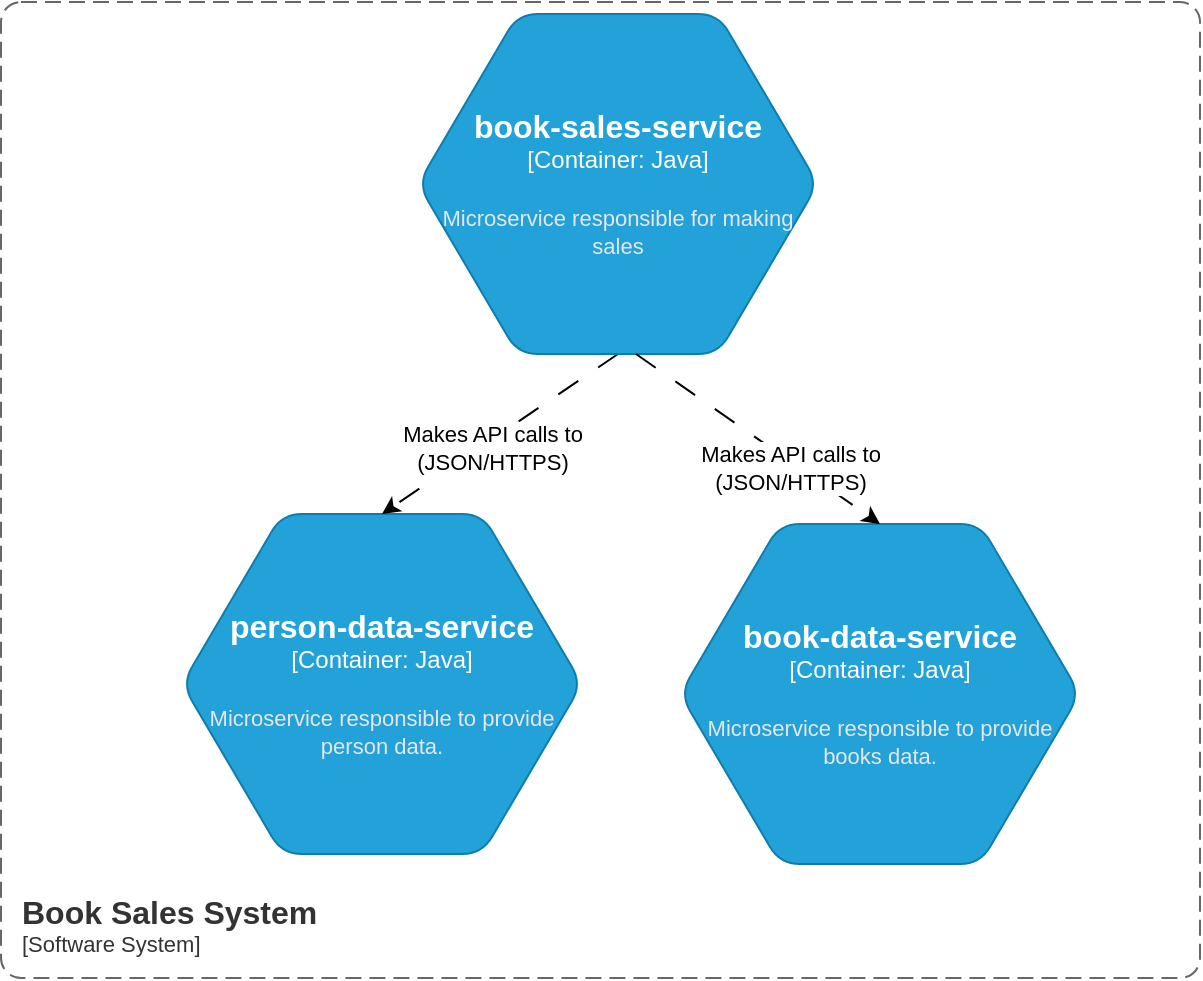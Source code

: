 <mxfile version="24.0.7" type="device" pages="4">
  <diagram name="Container Diagram" id="b1TWst7_o8Z0XbVy6hoY">
    <mxGraphModel dx="1674" dy="710" grid="0" gridSize="10" guides="1" tooltips="1" connect="1" arrows="1" fold="1" page="1" pageScale="1" pageWidth="827" pageHeight="1169" math="0" shadow="0">
      <root>
        <mxCell id="0" />
        <mxCell id="1" parent="0" />
        <object placeholders="1" c4Type="person-data-service" c4Container="Container" c4Technology="Java" c4Description="Microservice responsible to provide person data." label="&lt;font style=&quot;font-size: 16px&quot;&gt;&lt;b&gt;%c4Type%&lt;/b&gt;&lt;/font&gt;&lt;div&gt;[%c4Container%:&amp;nbsp;%c4Technology%]&lt;/div&gt;&lt;br&gt;&lt;div&gt;&lt;font style=&quot;font-size: 11px&quot;&gt;&lt;font color=&quot;#E6E6E6&quot;&gt;%c4Description%&lt;/font&gt;&lt;/div&gt;" id="0eAzadirAm7dEHVkd-tl-1">
          <mxCell style="shape=hexagon;size=50;perimeter=hexagonPerimeter2;whiteSpace=wrap;html=1;fixedSize=1;rounded=1;labelBackgroundColor=none;fillColor=#23A2D9;fontSize=12;fontColor=#ffffff;align=center;strokeColor=#0E7DAD;metaEdit=1;points=[[0.5,0,0],[1,0.25,0],[1,0.5,0],[1,0.75,0],[0.5,1,0],[0,0.75,0],[0,0.5,0],[0,0.25,0]];resizable=0;" parent="1" vertex="1">
            <mxGeometry x="132" y="300" width="200" height="170" as="geometry" />
          </mxCell>
        </object>
        <object placeholders="1" c4Type="book-data-service" c4Container="Container" c4Technology="Java" c4Description="Microservice responsible to provide books data. " label="&lt;font style=&quot;font-size: 16px&quot;&gt;&lt;b&gt;%c4Type%&lt;/b&gt;&lt;/font&gt;&lt;div&gt;[%c4Container%:&amp;nbsp;%c4Technology%]&lt;/div&gt;&lt;br&gt;&lt;div&gt;&lt;font style=&quot;font-size: 11px&quot;&gt;&lt;font color=&quot;#E6E6E6&quot;&gt;%c4Description%&lt;/font&gt;&lt;/div&gt;" id="0eAzadirAm7dEHVkd-tl-2">
          <mxCell style="shape=hexagon;size=50;perimeter=hexagonPerimeter2;whiteSpace=wrap;html=1;fixedSize=1;rounded=1;labelBackgroundColor=none;fillColor=#23A2D9;fontSize=12;fontColor=#ffffff;align=center;strokeColor=#0E7DAD;metaEdit=1;points=[[0.5,0,0],[1,0.25,0],[1,0.5,0],[1,0.75,0],[0.5,1,0],[0,0.75,0],[0,0.5,0],[0,0.25,0]];resizable=0;" parent="1" vertex="1">
            <mxGeometry x="381" y="305" width="200" height="170" as="geometry" />
          </mxCell>
        </object>
        <mxCell id="0eAzadirAm7dEHVkd-tl-4" style="rounded=0;orthogonalLoop=1;jettySize=auto;html=1;dashed=1;dashPattern=12 12;exitX=0.5;exitY=1;exitDx=0;exitDy=0;exitPerimeter=0;entryX=0.5;entryY=0;entryDx=0;entryDy=0;entryPerimeter=0;" parent="1" source="0eAzadirAm7dEHVkd-tl-3" target="0eAzadirAm7dEHVkd-tl-1" edge="1">
          <mxGeometry relative="1" as="geometry" />
        </mxCell>
        <mxCell id="0eAzadirAm7dEHVkd-tl-8" value="Makes API calls to&lt;br&gt;(JSON/HTTPS)" style="edgeLabel;html=1;align=center;verticalAlign=middle;resizable=0;points=[];" parent="0eAzadirAm7dEHVkd-tl-4" vertex="1" connectable="0">
          <mxGeometry x="0.091" y="3" relative="1" as="geometry">
            <mxPoint as="offset" />
          </mxGeometry>
        </mxCell>
        <object placeholders="1" c4Type="book-sales-service" c4Container="Container" c4Technology="Java" c4Description="Microservice responsible for making sales" label="&lt;font style=&quot;font-size: 16px&quot;&gt;&lt;b&gt;%c4Type%&lt;/b&gt;&lt;/font&gt;&lt;div&gt;[%c4Container%:&amp;nbsp;%c4Technology%]&lt;/div&gt;&lt;br&gt;&lt;div&gt;&lt;font style=&quot;font-size: 11px&quot;&gt;&lt;font color=&quot;#E6E6E6&quot;&gt;%c4Description%&lt;/font&gt;&lt;/div&gt;" id="0eAzadirAm7dEHVkd-tl-3">
          <mxCell style="shape=hexagon;size=50;perimeter=hexagonPerimeter2;whiteSpace=wrap;html=1;fixedSize=1;rounded=1;labelBackgroundColor=none;fillColor=#23A2D9;fontSize=12;fontColor=#ffffff;align=center;strokeColor=#0E7DAD;metaEdit=1;points=[[0.5,0,0],[1,0.25,0],[1,0.5,0],[1,0.75,0],[0.5,1,0],[0,0.75,0],[0,0.5,0],[0,0.25,0]];resizable=0;" parent="1" vertex="1">
            <mxGeometry x="250" y="50" width="200" height="170" as="geometry" />
          </mxCell>
        </object>
        <mxCell id="0eAzadirAm7dEHVkd-tl-6" style="rounded=0;orthogonalLoop=1;jettySize=auto;html=1;entryX=0.5;entryY=0;entryDx=0;entryDy=0;entryPerimeter=0;dashed=1;dashPattern=12 12;exitX=0.545;exitY=1;exitDx=0;exitDy=0;exitPerimeter=0;" parent="1" source="0eAzadirAm7dEHVkd-tl-3" target="0eAzadirAm7dEHVkd-tl-2" edge="1">
          <mxGeometry relative="1" as="geometry" />
        </mxCell>
        <mxCell id="0eAzadirAm7dEHVkd-tl-9" value="Makes API calls to&lt;br style=&quot;border-color: var(--border-color);&quot;&gt;(JSON/HTTPS)" style="edgeLabel;html=1;align=center;verticalAlign=middle;resizable=0;points=[];" parent="0eAzadirAm7dEHVkd-tl-6" vertex="1" connectable="0">
          <mxGeometry x="0.282" y="-3" relative="1" as="geometry">
            <mxPoint as="offset" />
          </mxGeometry>
        </mxCell>
        <object placeholders="1" c4Name="Book Sales System" c4Type="SystemScopeBoundary" c4Application="Software System" label="&lt;font style=&quot;font-size: 16px&quot;&gt;&lt;b&gt;&lt;div style=&quot;text-align: left&quot;&gt;%c4Name%&lt;/div&gt;&lt;/b&gt;&lt;/font&gt;&lt;div style=&quot;text-align: left&quot;&gt;[%c4Application%]&lt;/div&gt;" id="S6YCN-G9UacORTt2TPOD-1">
          <mxCell style="rounded=1;fontSize=11;whiteSpace=wrap;html=1;dashed=1;arcSize=20;fillColor=none;strokeColor=#666666;fontColor=#333333;labelBackgroundColor=none;align=left;verticalAlign=bottom;labelBorderColor=none;spacingTop=0;spacing=10;dashPattern=8 4;metaEdit=1;rotatable=0;perimeter=rectanglePerimeter;noLabel=0;labelPadding=0;allowArrows=0;connectable=0;expand=0;recursiveResize=0;editable=1;pointerEvents=0;absoluteArcSize=1;points=[[0.25,0,0],[0.5,0,0],[0.75,0,0],[1,0.25,0],[1,0.5,0],[1,0.75,0],[0.75,1,0],[0.5,1,0],[0.25,1,0],[0,0.75,0],[0,0.5,0],[0,0.25,0]];" parent="1" vertex="1">
            <mxGeometry x="41.5" y="44" width="599.5" height="488" as="geometry" />
          </mxCell>
        </object>
      </root>
    </mxGraphModel>
  </diagram>
  <diagram id="hbfNV6kNhvo1oemOi54u" name="Person Data Service">
    <mxGraphModel dx="1674" dy="1110" grid="0" gridSize="10" guides="1" tooltips="1" connect="1" arrows="1" fold="1" page="0" pageScale="1" pageWidth="850" pageHeight="1100" math="0" shadow="0">
      <root>
        <mxCell id="0" />
        <mxCell id="1" parent="0" />
        <mxCell id="Ljn0pEXMv9jItW6-HOri-5" style="edgeStyle=orthogonalEdgeStyle;rounded=0;orthogonalLoop=1;jettySize=auto;html=1;dashed=1;dashPattern=12 12;" parent="1" source="Ljn0pEXMv9jItW6-HOri-2" target="Ljn0pEXMv9jItW6-HOri-3" edge="1">
          <mxGeometry relative="1" as="geometry" />
        </mxCell>
        <object placeholders="1" c4Name="Person Controller" c4Type="Component" c4Technology="Spring Rest Controller" c4Description="Provide data with details of person" label="&lt;font style=&quot;font-size: 16px&quot;&gt;&lt;b&gt;%c4Name%&lt;/b&gt;&lt;/font&gt;&lt;div&gt;[%c4Type%: %c4Technology%]&lt;/div&gt;&lt;br&gt;&lt;div&gt;&lt;font style=&quot;font-size: 11px&quot;&gt;%c4Description%&lt;/font&gt;&lt;/div&gt;" id="Ljn0pEXMv9jItW6-HOri-2">
          <mxCell style="rounded=1;whiteSpace=wrap;html=1;labelBackgroundColor=none;fillColor=#63BEF2;fontColor=#ffffff;align=center;arcSize=6;strokeColor=#2086C9;metaEdit=1;resizable=0;points=[[0.25,0,0],[0.5,0,0],[0.75,0,0],[1,0.25,0],[1,0.5,0],[1,0.75,0],[0.75,1,0],[0.5,1,0],[0.25,1,0],[0,0.75,0],[0,0.5,0],[0,0.25,0]];" parent="1" vertex="1">
            <mxGeometry x="200" y="100" width="240" height="120" as="geometry" />
          </mxCell>
        </object>
        <mxCell id="Ljn0pEXMv9jItW6-HOri-6" style="edgeStyle=orthogonalEdgeStyle;rounded=0;orthogonalLoop=1;jettySize=auto;html=1;dashed=1;dashPattern=12 12;" parent="1" source="Ljn0pEXMv9jItW6-HOri-3" target="Ljn0pEXMv9jItW6-HOri-4" edge="1">
          <mxGeometry relative="1" as="geometry" />
        </mxCell>
        <object placeholders="1" c4Name="Person Service" c4Type="Component" c4Technology="Spring Service" c4Description="Orchestrates interaction with repository and business rules." label="&lt;font style=&quot;font-size: 16px&quot;&gt;&lt;b&gt;%c4Name%&lt;/b&gt;&lt;/font&gt;&lt;div&gt;[%c4Type%: %c4Technology%]&lt;/div&gt;&lt;br&gt;&lt;div&gt;&lt;font style=&quot;font-size: 11px&quot;&gt;%c4Description%&lt;/font&gt;&lt;/div&gt;" id="Ljn0pEXMv9jItW6-HOri-3">
          <mxCell style="rounded=1;whiteSpace=wrap;html=1;labelBackgroundColor=none;fillColor=#63BEF2;fontColor=#ffffff;align=center;arcSize=6;strokeColor=#2086C9;metaEdit=1;resizable=0;points=[[0.25,0,0],[0.5,0,0],[0.75,0,0],[1,0.25,0],[1,0.5,0],[1,0.75,0],[0.75,1,0],[0.5,1,0],[0.25,1,0],[0,0.75,0],[0,0.5,0],[0,0.25,0]];" parent="1" vertex="1">
            <mxGeometry x="200" y="280" width="240" height="120" as="geometry" />
          </mxCell>
        </object>
        <object placeholders="1" c4Name="Person Repository" c4Type="Component" c4Technology="Spring Repository" c4Description="Orchestrates interaction with data source." label="&lt;font style=&quot;font-size: 16px&quot;&gt;&lt;b&gt;%c4Name%&lt;/b&gt;&lt;/font&gt;&lt;div&gt;[%c4Type%: %c4Technology%]&lt;/div&gt;&lt;br&gt;&lt;div&gt;&lt;font style=&quot;font-size: 11px&quot;&gt;%c4Description%&lt;/font&gt;&lt;/div&gt;" id="Ljn0pEXMv9jItW6-HOri-4">
          <mxCell style="rounded=1;whiteSpace=wrap;html=1;labelBackgroundColor=none;fillColor=#63BEF2;fontColor=#ffffff;align=center;arcSize=6;strokeColor=#2086C9;metaEdit=1;resizable=0;points=[[0.25,0,0],[0.5,0,0],[0.75,0,0],[1,0.25,0],[1,0.5,0],[1,0.75,0],[0.75,1,0],[0.5,1,0],[0.25,1,0],[0,0.75,0],[0,0.5,0],[0,0.25,0]];" parent="1" vertex="1">
            <mxGeometry x="528" y="280" width="240" height="120" as="geometry" />
          </mxCell>
        </object>
        <object placeholders="1" c4Name="person-data-service" c4Type="ContainerScopeBoundary" c4Application="Container" label="&lt;font style=&quot;font-size: 16px&quot;&gt;&lt;b&gt;&lt;div style=&quot;text-align: left&quot;&gt;%c4Name%&lt;/div&gt;&lt;/b&gt;&lt;/font&gt;&lt;div style=&quot;text-align: left&quot;&gt;[%c4Application%]&lt;/div&gt;" id="Ljn0pEXMv9jItW6-HOri-8">
          <mxCell style="rounded=1;fontSize=11;whiteSpace=wrap;html=1;dashed=1;arcSize=20;fillColor=none;strokeColor=#666666;fontColor=#333333;labelBackgroundColor=none;align=left;verticalAlign=bottom;labelBorderColor=none;spacingTop=0;spacing=10;dashPattern=8 4;metaEdit=1;rotatable=0;perimeter=rectanglePerimeter;noLabel=0;labelPadding=0;allowArrows=0;connectable=0;expand=0;recursiveResize=0;editable=1;pointerEvents=0;absoluteArcSize=1;points=[[0.25,0,0],[0.5,0,0],[0.75,0,0],[1,0.25,0],[1,0.5,0],[1,0.75,0],[0.75,1,0],[0.5,1,0],[0.25,1,0],[0,0.75,0],[0,0.5,0],[0,0.25,0]];" parent="1" vertex="1">
            <mxGeometry x="170" y="80" width="620" height="406" as="geometry" />
          </mxCell>
        </object>
        <mxCell id="Shkw1UGIvN7pd9EnfIRZ-2" style="rounded=0;orthogonalLoop=1;jettySize=auto;html=1;dashed=1;dashPattern=12 12;" parent="1" source="Shkw1UGIvN7pd9EnfIRZ-1" target="Ljn0pEXMv9jItW6-HOri-2" edge="1">
          <mxGeometry relative="1" as="geometry" />
        </mxCell>
        <mxCell id="Shkw1UGIvN7pd9EnfIRZ-4" value="Uses&lt;br&gt;[JSON/HTTPS]" style="edgeLabel;html=1;align=center;verticalAlign=middle;resizable=0;points=[];" parent="Shkw1UGIvN7pd9EnfIRZ-2" vertex="1" connectable="0">
          <mxGeometry x="-0.185" y="3" relative="1" as="geometry">
            <mxPoint as="offset" />
          </mxGeometry>
        </mxCell>
        <object placeholders="1" c4Type="book-sales-service" c4Container="Container" c4Technology="Java" c4Description="Microservice responsible for making sales" label="&lt;font style=&quot;font-size: 16px&quot;&gt;&lt;b&gt;%c4Type%&lt;/b&gt;&lt;/font&gt;&lt;div&gt;[%c4Container%:&amp;nbsp;%c4Technology%]&lt;/div&gt;&lt;br&gt;&lt;div&gt;&lt;font style=&quot;font-size: 11px&quot;&gt;&lt;font color=&quot;#E6E6E6&quot;&gt;%c4Description%&lt;/font&gt;&lt;/div&gt;" id="Shkw1UGIvN7pd9EnfIRZ-1">
          <mxCell style="shape=hexagon;size=50;perimeter=hexagonPerimeter2;whiteSpace=wrap;html=1;fixedSize=1;rounded=1;labelBackgroundColor=none;fillColor=#23A2D9;fontSize=12;fontColor=#ffffff;align=center;strokeColor=#0E7DAD;metaEdit=1;points=[[0.5,0,0],[1,0.25,0],[1,0.5,0],[1,0.75,0],[0.5,1,0],[0,0.75,0],[0,0.5,0],[0,0.25,0]];resizable=0;" parent="1" vertex="1">
            <mxGeometry x="218" y="-170" width="200" height="170" as="geometry" />
          </mxCell>
        </object>
      </root>
    </mxGraphModel>
  </diagram>
  <diagram name="Book Data Service" id="gFJ25ejpgRoLbvCaK8yz">
    <mxGraphModel dx="1674" dy="1110" grid="0" gridSize="10" guides="1" tooltips="1" connect="1" arrows="1" fold="1" page="0" pageScale="1" pageWidth="850" pageHeight="1100" math="0" shadow="0">
      <root>
        <mxCell id="mVkj6GN952mZXauDqbOt-0" />
        <mxCell id="mVkj6GN952mZXauDqbOt-1" parent="mVkj6GN952mZXauDqbOt-0" />
        <mxCell id="mVkj6GN952mZXauDqbOt-2" style="edgeStyle=orthogonalEdgeStyle;rounded=0;orthogonalLoop=1;jettySize=auto;html=1;dashed=1;dashPattern=12 12;" parent="mVkj6GN952mZXauDqbOt-1" source="mVkj6GN952mZXauDqbOt-3" target="mVkj6GN952mZXauDqbOt-5" edge="1">
          <mxGeometry relative="1" as="geometry" />
        </mxCell>
        <object placeholders="1" c4Name="Book Controller" c4Type="Component" c4Technology="Spring Rest Controller" c4Description="Provide data with details of book and API to update stock." label="&lt;font style=&quot;font-size: 16px&quot;&gt;&lt;b&gt;%c4Name%&lt;/b&gt;&lt;/font&gt;&lt;div&gt;[%c4Type%: %c4Technology%]&lt;/div&gt;&lt;br&gt;&lt;div&gt;&lt;font style=&quot;font-size: 11px&quot;&gt;%c4Description%&lt;/font&gt;&lt;/div&gt;" id="mVkj6GN952mZXauDqbOt-3">
          <mxCell style="rounded=1;whiteSpace=wrap;html=1;labelBackgroundColor=none;fillColor=#63BEF2;fontColor=#ffffff;align=center;arcSize=6;strokeColor=#2086C9;metaEdit=1;resizable=0;points=[[0.25,0,0],[0.5,0,0],[0.75,0,0],[1,0.25,0],[1,0.5,0],[1,0.75,0],[0.75,1,0],[0.5,1,0],[0.25,1,0],[0,0.75,0],[0,0.5,0],[0,0.25,0]];" parent="mVkj6GN952mZXauDqbOt-1" vertex="1">
            <mxGeometry x="200" y="100" width="240" height="120" as="geometry" />
          </mxCell>
        </object>
        <mxCell id="mVkj6GN952mZXauDqbOt-4" style="edgeStyle=orthogonalEdgeStyle;rounded=0;orthogonalLoop=1;jettySize=auto;html=1;dashed=1;dashPattern=12 12;" parent="mVkj6GN952mZXauDqbOt-1" source="mVkj6GN952mZXauDqbOt-5" target="mVkj6GN952mZXauDqbOt-6" edge="1">
          <mxGeometry relative="1" as="geometry" />
        </mxCell>
        <object placeholders="1" c4Name="Book Service" c4Type="Component" c4Technology="Spring Service" c4Description="Orchestrates interaction with repository and business rules." label="&lt;font style=&quot;font-size: 16px&quot;&gt;&lt;b&gt;%c4Name%&lt;/b&gt;&lt;/font&gt;&lt;div&gt;[%c4Type%: %c4Technology%]&lt;/div&gt;&lt;br&gt;&lt;div&gt;&lt;font style=&quot;font-size: 11px&quot;&gt;%c4Description%&lt;/font&gt;&lt;/div&gt;" id="mVkj6GN952mZXauDqbOt-5">
          <mxCell style="rounded=1;whiteSpace=wrap;html=1;labelBackgroundColor=none;fillColor=#63BEF2;fontColor=#ffffff;align=center;arcSize=6;strokeColor=#2086C9;metaEdit=1;resizable=0;points=[[0.25,0,0],[0.5,0,0],[0.75,0,0],[1,0.25,0],[1,0.5,0],[1,0.75,0],[0.75,1,0],[0.5,1,0],[0.25,1,0],[0,0.75,0],[0,0.5,0],[0,0.25,0]];" parent="mVkj6GN952mZXauDqbOt-1" vertex="1">
            <mxGeometry x="200" y="280" width="240" height="120" as="geometry" />
          </mxCell>
        </object>
        <object placeholders="1" c4Name="Book Repository" c4Type="Component" c4Technology="Spring Repository" c4Description="Orchestrates interaction with data source." label="&lt;font style=&quot;font-size: 16px&quot;&gt;&lt;b&gt;%c4Name%&lt;/b&gt;&lt;/font&gt;&lt;div&gt;[%c4Type%: %c4Technology%]&lt;/div&gt;&lt;br&gt;&lt;div&gt;&lt;font style=&quot;font-size: 11px&quot;&gt;%c4Description%&lt;/font&gt;&lt;/div&gt;" id="mVkj6GN952mZXauDqbOt-6">
          <mxCell style="rounded=1;whiteSpace=wrap;html=1;labelBackgroundColor=none;fillColor=#63BEF2;fontColor=#ffffff;align=center;arcSize=6;strokeColor=#2086C9;metaEdit=1;resizable=0;points=[[0.25,0,0],[0.5,0,0],[0.75,0,0],[1,0.25,0],[1,0.5,0],[1,0.75,0],[0.75,1,0],[0.5,1,0],[0.25,1,0],[0,0.75,0],[0,0.5,0],[0,0.25,0]];" parent="mVkj6GN952mZXauDqbOt-1" vertex="1">
            <mxGeometry x="528" y="280" width="240" height="120" as="geometry" />
          </mxCell>
        </object>
        <object placeholders="1" c4Name="book-data-service" c4Type="ContainerScopeBoundary" c4Application="Container" label="&lt;font style=&quot;font-size: 16px&quot;&gt;&lt;b&gt;&lt;div style=&quot;text-align: left&quot;&gt;%c4Name%&lt;/div&gt;&lt;/b&gt;&lt;/font&gt;&lt;div style=&quot;text-align: left&quot;&gt;[%c4Application%]&lt;/div&gt;" id="mVkj6GN952mZXauDqbOt-7">
          <mxCell style="rounded=1;fontSize=11;whiteSpace=wrap;html=1;dashed=1;arcSize=20;fillColor=none;strokeColor=#666666;fontColor=#333333;labelBackgroundColor=none;align=left;verticalAlign=bottom;labelBorderColor=none;spacingTop=0;spacing=10;dashPattern=8 4;metaEdit=1;rotatable=0;perimeter=rectanglePerimeter;noLabel=0;labelPadding=0;allowArrows=0;connectable=0;expand=0;recursiveResize=0;editable=1;pointerEvents=0;absoluteArcSize=1;points=[[0.25,0,0],[0.5,0,0],[0.75,0,0],[1,0.25,0],[1,0.5,0],[1,0.75,0],[0.75,1,0],[0.5,1,0],[0.25,1,0],[0,0.75,0],[0,0.5,0],[0,0.25,0]];" parent="mVkj6GN952mZXauDqbOt-1" vertex="1">
            <mxGeometry x="170" y="80" width="620" height="406" as="geometry" />
          </mxCell>
        </object>
        <mxCell id="mVkj6GN952mZXauDqbOt-8" style="rounded=0;orthogonalLoop=1;jettySize=auto;html=1;dashed=1;dashPattern=12 12;" parent="mVkj6GN952mZXauDqbOt-1" source="mVkj6GN952mZXauDqbOt-10" target="mVkj6GN952mZXauDqbOt-3" edge="1">
          <mxGeometry relative="1" as="geometry" />
        </mxCell>
        <mxCell id="mVkj6GN952mZXauDqbOt-9" value="Uses&lt;br&gt;[JSON/HTTPS]" style="edgeLabel;html=1;align=center;verticalAlign=middle;resizable=0;points=[];" parent="mVkj6GN952mZXauDqbOt-8" vertex="1" connectable="0">
          <mxGeometry x="-0.185" y="3" relative="1" as="geometry">
            <mxPoint as="offset" />
          </mxGeometry>
        </mxCell>
        <object placeholders="1" c4Type="book-sales-service" c4Container="Container" c4Technology="Java" c4Description="Microservice responsible for making sales" label="&lt;font style=&quot;font-size: 16px&quot;&gt;&lt;b&gt;%c4Type%&lt;/b&gt;&lt;/font&gt;&lt;div&gt;[%c4Container%:&amp;nbsp;%c4Technology%]&lt;/div&gt;&lt;br&gt;&lt;div&gt;&lt;font style=&quot;font-size: 11px&quot;&gt;&lt;font color=&quot;#E6E6E6&quot;&gt;%c4Description%&lt;/font&gt;&lt;/div&gt;" id="mVkj6GN952mZXauDqbOt-10">
          <mxCell style="shape=hexagon;size=50;perimeter=hexagonPerimeter2;whiteSpace=wrap;html=1;fixedSize=1;rounded=1;labelBackgroundColor=none;fillColor=#23A2D9;fontSize=12;fontColor=#ffffff;align=center;strokeColor=#0E7DAD;metaEdit=1;points=[[0.5,0,0],[1,0.25,0],[1,0.5,0],[1,0.75,0],[0.5,1,0],[0,0.75,0],[0,0.5,0],[0,0.25,0]];resizable=0;" parent="mVkj6GN952mZXauDqbOt-1" vertex="1">
            <mxGeometry x="218" y="-170" width="200" height="170" as="geometry" />
          </mxCell>
        </object>
      </root>
    </mxGraphModel>
  </diagram>
  <diagram name="Book Sales Service" id="s9dt7PyBOifU9YX3g9Iy">
    <mxGraphModel dx="1674" dy="1110" grid="0" gridSize="10" guides="1" tooltips="1" connect="1" arrows="1" fold="1" page="0" pageScale="1" pageWidth="850" pageHeight="1100" math="0" shadow="0">
      <root>
        <mxCell id="DI2REPnxVTFPaIu5CgWS-0" />
        <mxCell id="DI2REPnxVTFPaIu5CgWS-1" parent="DI2REPnxVTFPaIu5CgWS-0" />
        <mxCell id="DI2REPnxVTFPaIu5CgWS-2" style="edgeStyle=orthogonalEdgeStyle;rounded=0;orthogonalLoop=1;jettySize=auto;html=1;dashed=1;dashPattern=12 12;" parent="DI2REPnxVTFPaIu5CgWS-1" source="DI2REPnxVTFPaIu5CgWS-3" target="DI2REPnxVTFPaIu5CgWS-5" edge="1">
          <mxGeometry relative="1" as="geometry" />
        </mxCell>
        <object placeholders="1" c4Name="Book Sales Controller" c4Type="Component" c4Technology="Spring Rest Controller" c4Description="Provide API to performe book sales." label="&lt;font style=&quot;font-size: 16px&quot;&gt;&lt;b&gt;%c4Name%&lt;/b&gt;&lt;/font&gt;&lt;div&gt;[%c4Type%: %c4Technology%]&lt;/div&gt;&lt;br&gt;&lt;div&gt;&lt;font style=&quot;font-size: 11px&quot;&gt;%c4Description%&lt;/font&gt;&lt;/div&gt;" id="DI2REPnxVTFPaIu5CgWS-3">
          <mxCell style="rounded=1;whiteSpace=wrap;html=1;labelBackgroundColor=none;fillColor=#63BEF2;fontColor=#ffffff;align=center;arcSize=6;strokeColor=#2086C9;metaEdit=1;resizable=0;points=[[0.25,0,0],[0.5,0,0],[0.75,0,0],[1,0.25,0],[1,0.5,0],[1,0.75,0],[0.75,1,0],[0.5,1,0],[0.25,1,0],[0,0.75,0],[0,0.5,0],[0,0.25,0]];" parent="DI2REPnxVTFPaIu5CgWS-1" vertex="1">
            <mxGeometry x="200" y="100" width="240" height="120" as="geometry" />
          </mxCell>
        </object>
        <mxCell id="DI2REPnxVTFPaIu5CgWS-4" style="edgeStyle=orthogonalEdgeStyle;rounded=0;orthogonalLoop=1;jettySize=auto;html=1;dashed=1;dashPattern=12 12;entryX=0;entryY=0.5;entryDx=0;entryDy=0;entryPerimeter=0;" parent="DI2REPnxVTFPaIu5CgWS-1" source="DI2REPnxVTFPaIu5CgWS-5" target="DI2REPnxVTFPaIu5CgWS-6" edge="1">
          <mxGeometry relative="1" as="geometry" />
        </mxCell>
        <object placeholders="1" c4Name="Book Sales Service" c4Type="Component" c4Technology="Spring Service" c4Description="Orchestrates interaction with repository and business rules." label="&lt;font style=&quot;font-size: 16px&quot;&gt;&lt;b&gt;%c4Name%&lt;/b&gt;&lt;/font&gt;&lt;div&gt;[%c4Type%: %c4Technology%]&lt;/div&gt;&lt;br&gt;&lt;div&gt;&lt;font style=&quot;font-size: 11px&quot;&gt;%c4Description%&lt;/font&gt;&lt;/div&gt;" id="DI2REPnxVTFPaIu5CgWS-5">
          <mxCell style="rounded=1;whiteSpace=wrap;html=1;labelBackgroundColor=none;fillColor=#63BEF2;fontColor=#ffffff;align=center;arcSize=6;strokeColor=#2086C9;metaEdit=1;resizable=0;points=[[0.25,0,0],[0.5,0,0],[0.75,0,0],[1,0.25,0],[1,0.5,0],[1,0.75,0],[0.75,1,0],[0.5,1,0],[0.25,1,0],[0,0.75,0],[0,0.5,0],[0,0.25,0]];" parent="DI2REPnxVTFPaIu5CgWS-1" vertex="1">
            <mxGeometry x="200" y="296" width="240" height="120" as="geometry" />
          </mxCell>
        </object>
        <mxCell id="rdgGLKo_eqhq9AXuXTP6-1" style="edgeStyle=orthogonalEdgeStyle;rounded=0;orthogonalLoop=1;jettySize=auto;html=1;dashed=1;dashPattern=12 12;entryX=0;entryY=0.5;entryDx=0;entryDy=0;entryPerimeter=0;" parent="DI2REPnxVTFPaIu5CgWS-1" source="DI2REPnxVTFPaIu5CgWS-6" target="rdgGLKo_eqhq9AXuXTP6-0" edge="1">
          <mxGeometry relative="1" as="geometry" />
        </mxCell>
        <mxCell id="rdgGLKo_eqhq9AXuXTP6-2" value="Uses&lt;br&gt;[JSON/HTTPS]" style="edgeLabel;html=1;align=center;verticalAlign=middle;resizable=0;points=[];" parent="rdgGLKo_eqhq9AXuXTP6-1" vertex="1" connectable="0">
          <mxGeometry x="0.104" relative="1" as="geometry">
            <mxPoint as="offset" />
          </mxGeometry>
        </mxCell>
        <object placeholders="1" c4Name="Book Data Service Web Client" c4Type="Component" c4Technology="Web Client" c4Description="Orchestrates interaction with external service, making HTTP requests." label="&lt;font style=&quot;font-size: 16px&quot;&gt;&lt;b&gt;%c4Name%&lt;/b&gt;&lt;/font&gt;&lt;div&gt;[%c4Type%: %c4Technology%]&lt;/div&gt;&lt;br&gt;&lt;div&gt;&lt;font style=&quot;font-size: 11px&quot;&gt;%c4Description%&lt;/font&gt;&lt;/div&gt;" id="DI2REPnxVTFPaIu5CgWS-6">
          <mxCell style="rounded=1;whiteSpace=wrap;html=1;labelBackgroundColor=none;fillColor=#63BEF2;fontColor=#ffffff;align=center;arcSize=6;strokeColor=#2086C9;metaEdit=1;resizable=0;points=[[0.25,0,0],[0.5,0,0],[0.75,0,0],[1,0.25,0],[1,0.5,0],[1,0.75,0],[0.75,1,0],[0.5,1,0],[0.25,1,0],[0,0.75,0],[0,0.5,0],[0,0.25,0]];" parent="DI2REPnxVTFPaIu5CgWS-1" vertex="1">
            <mxGeometry x="523" y="104" width="240" height="120" as="geometry" />
          </mxCell>
        </object>
        <object placeholders="1" c4Name="book-sales-service" c4Type="ContainerScopeBoundary" c4Application="Container" label="&lt;font style=&quot;font-size: 16px&quot;&gt;&lt;b&gt;&lt;div style=&quot;text-align: left&quot;&gt;%c4Name%&lt;/div&gt;&lt;/b&gt;&lt;/font&gt;&lt;div style=&quot;text-align: left&quot;&gt;[%c4Application%]&lt;/div&gt;" id="DI2REPnxVTFPaIu5CgWS-7">
          <mxCell style="rounded=1;fontSize=11;whiteSpace=wrap;html=1;dashed=1;arcSize=20;fillColor=none;strokeColor=#666666;fontColor=#333333;labelBackgroundColor=none;align=left;verticalAlign=bottom;labelBorderColor=none;spacingTop=0;spacing=10;dashPattern=8 4;metaEdit=1;rotatable=0;perimeter=rectanglePerimeter;noLabel=0;labelPadding=0;allowArrows=0;connectable=0;expand=0;recursiveResize=0;editable=1;pointerEvents=0;absoluteArcSize=1;points=[[0.25,0,0],[0.5,0,0],[0.75,0,0],[1,0.25,0],[1,0.5,0],[1,0.75,0],[0.75,1,0],[0.5,1,0],[0.25,1,0],[0,0.75,0],[0,0.5,0],[0,0.25,0]];" parent="DI2REPnxVTFPaIu5CgWS-1" vertex="1">
            <mxGeometry x="170" y="80" width="620" height="406" as="geometry" />
          </mxCell>
        </object>
        <mxCell id="DI2REPnxVTFPaIu5CgWS-8" style="rounded=0;orthogonalLoop=1;jettySize=auto;html=1;dashed=1;dashPattern=12 12;exitX=0.458;exitY=0.981;exitDx=0;exitDy=0;exitPerimeter=0;" parent="DI2REPnxVTFPaIu5CgWS-1" source="rdgGLKo_eqhq9AXuXTP6-5" target="DI2REPnxVTFPaIu5CgWS-3" edge="1">
          <mxGeometry relative="1" as="geometry">
            <mxPoint x="318.694" as="sourcePoint" />
          </mxGeometry>
        </mxCell>
        <mxCell id="DI2REPnxVTFPaIu5CgWS-9" value="Uses&lt;br&gt;[JSON/HTTPS]" style="edgeLabel;html=1;align=center;verticalAlign=middle;resizable=0;points=[];" parent="DI2REPnxVTFPaIu5CgWS-8" vertex="1" connectable="0">
          <mxGeometry x="-0.185" y="3" relative="1" as="geometry">
            <mxPoint as="offset" />
          </mxGeometry>
        </mxCell>
        <object placeholders="1" c4Name="Person Data Service Web Client" c4Type="Component" c4Technology="Web Client" c4Description="Orchestrates interaction with external service, making HTTP requests." label="&lt;font style=&quot;font-size: 16px&quot;&gt;&lt;b&gt;%c4Name%&lt;/b&gt;&lt;/font&gt;&lt;div&gt;[%c4Type%: %c4Technology%]&lt;/div&gt;&lt;br&gt;&lt;div&gt;&lt;font style=&quot;font-size: 11px&quot;&gt;%c4Description%&lt;/font&gt;&lt;/div&gt;" id="C0ccjaB6iLMhkGzXO117-0">
          <mxCell style="rounded=1;whiteSpace=wrap;html=1;labelBackgroundColor=none;fillColor=#63BEF2;fontColor=#ffffff;align=center;arcSize=6;strokeColor=#2086C9;metaEdit=1;resizable=0;points=[[0.25,0,0],[0.5,0,0],[0.75,0,0],[1,0.25,0],[1,0.5,0],[1,0.75,0],[0.75,1,0],[0.5,1,0],[0.25,1,0],[0,0.75,0],[0,0.5,0],[0,0.25,0]];" parent="DI2REPnxVTFPaIu5CgWS-1" vertex="1">
            <mxGeometry x="523" y="296" width="240" height="120" as="geometry" />
          </mxCell>
        </object>
        <mxCell id="C0ccjaB6iLMhkGzXO117-1" style="edgeStyle=orthogonalEdgeStyle;rounded=0;orthogonalLoop=1;jettySize=auto;html=1;entryX=0;entryY=0.5;entryDx=0;entryDy=0;entryPerimeter=0;dashed=1;dashPattern=12 12;" parent="DI2REPnxVTFPaIu5CgWS-1" source="DI2REPnxVTFPaIu5CgWS-5" target="C0ccjaB6iLMhkGzXO117-0" edge="1">
          <mxGeometry relative="1" as="geometry" />
        </mxCell>
        <object placeholders="1" c4Type="person-data-service" c4Container="Container" c4Technology="Java" c4Description="Microservice responsible to provide person data." label="&lt;font style=&quot;font-size: 16px&quot;&gt;&lt;b&gt;%c4Type%&lt;/b&gt;&lt;/font&gt;&lt;div&gt;[%c4Container%:&amp;nbsp;%c4Technology%]&lt;/div&gt;&lt;br&gt;&lt;div&gt;&lt;font style=&quot;font-size: 11px&quot;&gt;&lt;font color=&quot;#E6E6E6&quot;&gt;%c4Description%&lt;/font&gt;&lt;/div&gt;" id="iovxhww8WQbAmHPlZfLF-0">
          <mxCell style="shape=hexagon;size=50;perimeter=hexagonPerimeter2;whiteSpace=wrap;html=1;fixedSize=1;rounded=1;labelBackgroundColor=none;fillColor=#23A2D9;fontSize=12;fontColor=#ffffff;align=center;strokeColor=#0E7DAD;metaEdit=1;points=[[0.5,0,0],[1,0.25,0],[1,0.5,0],[1,0.75,0],[0.5,1,0],[0,0.75,0],[0,0.5,0],[0,0.25,0]];resizable=0;" parent="DI2REPnxVTFPaIu5CgWS-1" vertex="1">
            <mxGeometry x="867" y="271" width="200" height="170" as="geometry" />
          </mxCell>
        </object>
        <object placeholders="1" c4Type="book-data-service" c4Container="Container" c4Technology="Java" c4Description="Microservice responsible to provide books data. " label="&lt;font style=&quot;font-size: 16px&quot;&gt;&lt;b&gt;%c4Type%&lt;/b&gt;&lt;/font&gt;&lt;div&gt;[%c4Container%:&amp;nbsp;%c4Technology%]&lt;/div&gt;&lt;br&gt;&lt;div&gt;&lt;font style=&quot;font-size: 11px&quot;&gt;&lt;font color=&quot;#E6E6E6&quot;&gt;%c4Description%&lt;/font&gt;&lt;/div&gt;" id="rdgGLKo_eqhq9AXuXTP6-0">
          <mxCell style="shape=hexagon;size=50;perimeter=hexagonPerimeter2;whiteSpace=wrap;html=1;fixedSize=1;rounded=1;labelBackgroundColor=none;fillColor=#23A2D9;fontSize=12;fontColor=#ffffff;align=center;strokeColor=#0E7DAD;metaEdit=1;points=[[0.5,0,0],[1,0.25,0],[1,0.5,0],[1,0.75,0],[0.5,1,0],[0,0.75,0],[0,0.5,0],[0,0.25,0]];resizable=0;" parent="DI2REPnxVTFPaIu5CgWS-1" vertex="1">
            <mxGeometry x="867" y="79" width="200" height="170" as="geometry" />
          </mxCell>
        </object>
        <mxCell id="rdgGLKo_eqhq9AXuXTP6-3" style="edgeStyle=orthogonalEdgeStyle;rounded=0;orthogonalLoop=1;jettySize=auto;html=1;entryX=0;entryY=0.5;entryDx=0;entryDy=0;entryPerimeter=0;dashed=1;dashPattern=12 12;" parent="DI2REPnxVTFPaIu5CgWS-1" source="C0ccjaB6iLMhkGzXO117-0" target="iovxhww8WQbAmHPlZfLF-0" edge="1">
          <mxGeometry relative="1" as="geometry" />
        </mxCell>
        <mxCell id="rdgGLKo_eqhq9AXuXTP6-4" value="Uses&lt;br&gt;[JSON/HTTPS]" style="edgeLabel;html=1;align=center;verticalAlign=middle;resizable=0;points=[];" parent="rdgGLKo_eqhq9AXuXTP6-3" vertex="1" connectable="0">
          <mxGeometry x="-0.085" y="-2" relative="1" as="geometry">
            <mxPoint as="offset" />
          </mxGeometry>
        </mxCell>
        <object placeholders="1" c4Type="Book Sales UI" c4Container="Container" c4Technology="React" c4Description="UI responsible to perform book sales" label="&lt;font style=&quot;font-size: 16px&quot;&gt;&lt;b&gt;%c4Type%&lt;/b&gt;&lt;/font&gt;&lt;div&gt;[%c4Container%:&amp;nbsp;%c4Technology%]&lt;/div&gt;&lt;br&gt;&lt;div&gt;&lt;font style=&quot;font-size: 11px&quot;&gt;&lt;font color=&quot;#E6E6E6&quot;&gt;%c4Description%&lt;/font&gt;&lt;/div&gt;" id="rdgGLKo_eqhq9AXuXTP6-5">
          <mxCell style="shape=mxgraph.c4.webBrowserContainer2;whiteSpace=wrap;html=1;boundedLbl=1;rounded=0;labelBackgroundColor=none;strokeColor=#118ACD;fillColor=#23A2D9;strokeColor=#118ACD;strokeColor2=#0E7DAD;fontSize=12;fontColor=#ffffff;align=center;metaEdit=1;points=[[0.5,0,0],[1,0.25,0],[1,0.5,0],[1,0.75,0],[0.5,1,0],[0,0.75,0],[0,0.5,0],[0,0.25,0]];resizable=0;" parent="DI2REPnxVTFPaIu5CgWS-1" vertex="1">
            <mxGeometry x="209" y="-174" width="240" height="160" as="geometry" />
          </mxCell>
        </object>
      </root>
    </mxGraphModel>
  </diagram>
</mxfile>
